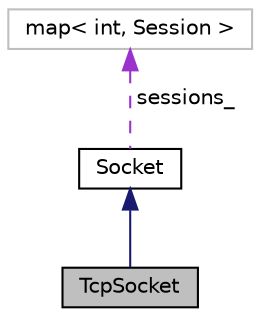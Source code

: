 digraph "TcpSocket"
{
 // LATEX_PDF_SIZE
  edge [fontname="Helvetica",fontsize="10",labelfontname="Helvetica",labelfontsize="10"];
  node [fontname="Helvetica",fontsize="10",shape=record];
  Node1 [label="TcpSocket",height=0.2,width=0.4,color="black", fillcolor="grey75", style="filled", fontcolor="black",tooltip="Represents a TCP socket."];
  Node2 -> Node1 [dir="back",color="midnightblue",fontsize="10",style="solid"];
  Node2 [label="Socket",height=0.2,width=0.4,color="black", fillcolor="white", style="filled",URL="$classSocket.html",tooltip="Socket abstract class."];
  Node3 -> Node2 [dir="back",color="darkorchid3",fontsize="10",style="dashed",label=" sessions_" ];
  Node3 [label="map\< int, Session \>",height=0.2,width=0.4,color="grey75", fillcolor="white", style="filled",tooltip=" "];
}

